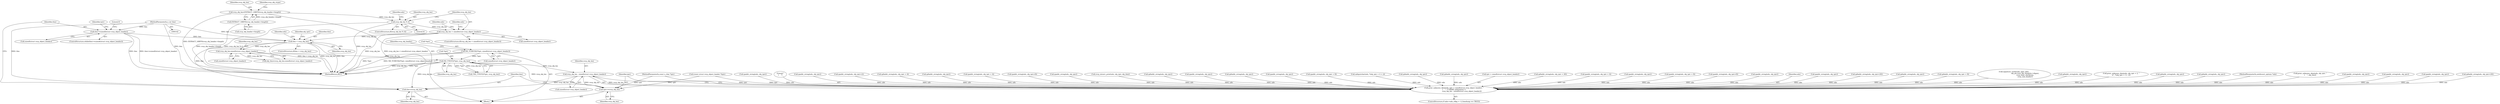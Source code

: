 digraph "0_tcpdump_3c8a2b0e91d8d8947e89384dacf6b54673083e71@API" {
"1003352" [label="(Call,rsvp_obj_len - sizeof(struct rsvp_object_header))"];
"1000326" [label="(Call,ND_TTEST2(*tptr, rsvp_obj_len))"];
"1000175" [label="(Call,ND_TCHECK2(*tptr, sizeof(struct rsvp_object_header)))"];
"1000320" [label="(Call,rsvp_obj_len-sizeof(struct rsvp_object_header))"];
"1000299" [label="(Call,tlen < rsvp_obj_len)"];
"1000170" [label="(Call,tlen>=sizeof(struct rsvp_object_header))"];
"1000148" [label="(MethodParameterIn,u_int tlen)"];
"1000213" [label="(Call,rsvp_obj_len < sizeof(struct rsvp_object_header))"];
"1000197" [label="(Call,rsvp_obj_len % 4)"];
"1000185" [label="(Call,rsvp_obj_len=EXTRACT_16BITS(rsvp_obj_header->length))"];
"1000187" [label="(Call,EXTRACT_16BITS(rsvp_obj_header->length))"];
"1003345" [label="(Call,print_unknown_data(ndo, tptr + sizeof(struct rsvp_object_header), \"\n\t    \", /* FIXME indentation */\n                               rsvp_obj_len - sizeof(struct rsvp_object_header)))"];
"1003356" [label="(Call,tptr+=rsvp_obj_len)"];
"1003359" [label="(Call,tlen-=rsvp_obj_len)"];
"1000326" [label="(Call,ND_TTEST2(*tptr, rsvp_obj_len))"];
"1003388" [label="(MethodReturn,RET)"];
"1000909" [label="(Call,ip6addr_string(ndo, obj_tptr))"];
"1003347" [label="(Call,tptr + sizeof(struct rsvp_object_header))"];
"1000199" [label="(Literal,4)"];
"1000469" [label="(Call,ip6addr_string(ndo, obj_tptr + 20))"];
"1000197" [label="(Call,rsvp_obj_len % 4)"];
"1002577" [label="(Call,ipaddr_string(ndo, obj_tptr + 4))"];
"1000298" [label="(ControlStructure,if(tlen < rsvp_obj_len))"];
"1000176" [label="(Call,*tptr)"];
"1000187" [label="(Call,EXTRACT_16BITS(rsvp_obj_header->length))"];
"1002312" [label="(Call,ipaddr_string(ndo, obj_tptr))"];
"1000577" [label="(Call,ipaddr_string(ndo, obj_tptr + 8))"];
"1001023" [label="(Call,ipaddr_string(ndo, obj_tptr+8))"];
"1000175" [label="(Call,ND_TCHECK2(*tptr, sizeof(struct rsvp_object_header)))"];
"1000313" [label="(Identifier,obj_tptr)"];
"1003361" [label="(Identifier,rsvp_obj_len)"];
"1003352" [label="(Call,rsvp_obj_len - sizeof(struct rsvp_object_header))"];
"1000188" [label="(Call,rsvp_obj_header->length)"];
"1000614" [label="(Call,ipaddr_string(ndo, obj_tptr))"];
"1003346" [label="(Identifier,ndo)"];
"1000361" [label="(Call,ipaddr_string(ndo, obj_tptr))"];
"1002280" [label="(Call,ip6addr_string(ndo, obj_tptr+20))"];
"1002179" [label="(Call,ip6addr_string(ndo, obj_tptr))"];
"1000504" [label="(Call,ip6addr_string(ndo, obj_tptr + 8))"];
"1003077" [label="(Call,signature_verify(ndo, pptr, plen,\n                                            obj_ptr.rsvp_obj_integrity->digest,\n                                            rsvp_clear_checksum,\n                                            rsvp_com_header))"];
"1000182" [label="(Call,(const struct rsvp_object_header *)tptr)"];
"1003359" [label="(Call,tlen-=rsvp_obj_len)"];
"1001957" [label="(Call,ip6addr_string(ndo, obj_tptr))"];
"1000212" [label="(ControlStructure,if(rsvp_obj_len < sizeof(struct rsvp_object_header)))"];
"1000174" [label="(Block,)"];
"1000236" [label="(Identifier,ndo)"];
"1000178" [label="(Call,sizeof(struct rsvp_object_header))"];
"1000322" [label="(Call,sizeof(struct rsvp_object_header))"];
"1002874" [label="(Call,print_unknown_data(ndo, obj_tptr + 2, \"\n\t\t\", *(obj_tptr + 1) - 2))"];
"1003353" [label="(Identifier,rsvp_obj_len)"];
"1002746" [label="(Call,ip6addr_string(ndo, obj_tptr))"];
"1000172" [label="(Call,sizeof(struct rsvp_object_header))"];
"1003360" [label="(Identifier,tlen)"];
"1000642" [label="(Call,ip6addr_string(ndo, obj_tptr))"];
"1000329" [label="(Identifier,rsvp_obj_len)"];
"1000169" [label="(ControlStructure,while(tlen>=sizeof(struct rsvp_object_header)))"];
"1000143" [label="(MethodParameterIn,netdissect_options *ndo)"];
"1003329" [label="(Call,print_unknown_data(ndo, obj_tptr, \"\n\t    \", obj_tlen))"];
"1003278" [label="(Call,ipaddr_string(ndo, obj_tptr))"];
"1002239" [label="(Call,ipaddr_string(ndo, obj_tptr))"];
"1002656" [label="(Call,ipaddr_string(ndo, obj_tptr))"];
"1000950" [label="(Call,ip6addr_string(ndo, obj_tptr+20))"];
"1000299" [label="(Call,tlen < rsvp_obj_len)"];
"1002149" [label="(Call,ipaddr_string(ndo, obj_tptr))"];
"1003351" [label="(Literal,\"\n\t    \")"];
"1003358" [label="(Identifier,rsvp_obj_len)"];
"1000325" [label="(Call,!ND_TTEST2(*tptr, rsvp_obj_len))"];
"1000982" [label="(Call,ipaddr_string(ndo, obj_tptr))"];
"1001403" [label="(Call,ipaddr_string(ndo, obj_tptr+2))"];
"1003363" [label="(Literal,0)"];
"1000300" [label="(Identifier,tlen)"];
"1001788" [label="(Call,ip6addr_string(ndo, obj_tptr + 4))"];
"1000186" [label="(Identifier,rsvp_obj_len)"];
"1000408" [label="(Call,ip6addr_string(ndo, obj_tptr))"];
"1000320" [label="(Call,rsvp_obj_len-sizeof(struct rsvp_object_header))"];
"1001767" [label="(Call,ipaddr_string(ndo, obj_tptr + 4))"];
"1002353" [label="(Call,ipaddr_string(ndo, obj_tptr+8))"];
"1000198" [label="(Identifier,rsvp_obj_len)"];
"1003357" [label="(Identifier,tptr)"];
"1000192" [label="(Identifier,rsvp_obj_ctype)"];
"1003356" [label="(Call,tptr+=rsvp_obj_len)"];
"1000214" [label="(Identifier,rsvp_obj_len)"];
"1000185" [label="(Call,rsvp_obj_len=EXTRACT_16BITS(rsvp_obj_header->length))"];
"1000203" [label="(Identifier,ndo)"];
"1000177" [label="(Identifier,tptr)"];
"1000171" [label="(Identifier,tlen)"];
"1000146" [label="(MethodParameterIn,const u_char *tptr)"];
"1000305" [label="(Identifier,ndo)"];
"1001921" [label="(Call,ipaddr_string(ndo, obj_tptr))"];
"1000327" [label="(Call,*tptr)"];
"1003345" [label="(Call,print_unknown_data(ndo, tptr + sizeof(struct rsvp_object_header), \"\n\t    \", /* FIXME indentation */\n                               rsvp_obj_len - sizeof(struct rsvp_object_header)))"];
"1000220" [label="(Identifier,ndo)"];
"1002105" [label="(Call,rsvp_intserv_print(ndo, obj_tptr, obj_tlen))"];
"1000170" [label="(Call,tlen>=sizeof(struct rsvp_object_header))"];
"1003303" [label="(Call,ip6addr_string(ndo, obj_tptr))"];
"1000196" [label="(ControlStructure,if(rsvp_obj_len % 4))"];
"1003335" [label="(ControlStructure,if (ndo->ndo_vflag > 1 || hexdump == TRUE))"];
"1000213" [label="(Call,rsvp_obj_len < sizeof(struct rsvp_object_header))"];
"1000879" [label="(Call,ipaddr_string(ndo, obj_tptr))"];
"1000301" [label="(Identifier,rsvp_obj_len)"];
"1000318" [label="(Call,obj_tlen=rsvp_obj_len-sizeof(struct rsvp_object_header))"];
"1000707" [label="(Call,ip6addr_string(ndo, obj_tptr))"];
"1000679" [label="(Call,ipaddr_string(ndo, obj_tptr))"];
"1000540" [label="(Call,ipaddr_string(ndo, obj_tptr + 8))"];
"1001612" [label="(Call,safeputchar(ndo, *(obj_tptr + 4 + i)))"];
"1002209" [label="(Call,ip6addr_string(ndo, obj_tptr))"];
"1003354" [label="(Call,sizeof(struct rsvp_object_header))"];
"1000181" [label="(Identifier,rsvp_obj_header)"];
"1000321" [label="(Identifier,rsvp_obj_len)"];
"1000148" [label="(MethodParameterIn,u_int tlen)"];
"1000215" [label="(Call,sizeof(struct rsvp_object_header))"];
"1003352" -> "1003345"  [label="AST: "];
"1003352" -> "1003354"  [label="CFG: "];
"1003353" -> "1003352"  [label="AST: "];
"1003354" -> "1003352"  [label="AST: "];
"1003345" -> "1003352"  [label="CFG: "];
"1003352" -> "1003345"  [label="DDG: rsvp_obj_len"];
"1000326" -> "1003352"  [label="DDG: rsvp_obj_len"];
"1003352" -> "1003356"  [label="DDG: rsvp_obj_len"];
"1003352" -> "1003359"  [label="DDG: rsvp_obj_len"];
"1000326" -> "1000325"  [label="AST: "];
"1000326" -> "1000329"  [label="CFG: "];
"1000327" -> "1000326"  [label="AST: "];
"1000329" -> "1000326"  [label="AST: "];
"1000325" -> "1000326"  [label="CFG: "];
"1000326" -> "1003388"  [label="DDG: rsvp_obj_len"];
"1000326" -> "1003388"  [label="DDG: *tptr"];
"1000326" -> "1000325"  [label="DDG: *tptr"];
"1000326" -> "1000325"  [label="DDG: rsvp_obj_len"];
"1000175" -> "1000326"  [label="DDG: *tptr"];
"1000320" -> "1000326"  [label="DDG: rsvp_obj_len"];
"1000326" -> "1003356"  [label="DDG: rsvp_obj_len"];
"1000326" -> "1003359"  [label="DDG: rsvp_obj_len"];
"1000175" -> "1000174"  [label="AST: "];
"1000175" -> "1000178"  [label="CFG: "];
"1000176" -> "1000175"  [label="AST: "];
"1000178" -> "1000175"  [label="AST: "];
"1000181" -> "1000175"  [label="CFG: "];
"1000175" -> "1003388"  [label="DDG: *tptr"];
"1000175" -> "1003388"  [label="DDG: ND_TCHECK2(*tptr, sizeof(struct rsvp_object_header))"];
"1000320" -> "1000318"  [label="AST: "];
"1000320" -> "1000322"  [label="CFG: "];
"1000321" -> "1000320"  [label="AST: "];
"1000322" -> "1000320"  [label="AST: "];
"1000318" -> "1000320"  [label="CFG: "];
"1000320" -> "1000318"  [label="DDG: rsvp_obj_len"];
"1000299" -> "1000320"  [label="DDG: rsvp_obj_len"];
"1000299" -> "1000298"  [label="AST: "];
"1000299" -> "1000301"  [label="CFG: "];
"1000300" -> "1000299"  [label="AST: "];
"1000301" -> "1000299"  [label="AST: "];
"1000305" -> "1000299"  [label="CFG: "];
"1000313" -> "1000299"  [label="CFG: "];
"1000299" -> "1003388"  [label="DDG: tlen < rsvp_obj_len"];
"1000299" -> "1003388"  [label="DDG: rsvp_obj_len"];
"1000299" -> "1003388"  [label="DDG: tlen"];
"1000170" -> "1000299"  [label="DDG: tlen"];
"1000148" -> "1000299"  [label="DDG: tlen"];
"1000213" -> "1000299"  [label="DDG: rsvp_obj_len"];
"1000299" -> "1003359"  [label="DDG: tlen"];
"1000170" -> "1000169"  [label="AST: "];
"1000170" -> "1000172"  [label="CFG: "];
"1000171" -> "1000170"  [label="AST: "];
"1000172" -> "1000170"  [label="AST: "];
"1000177" -> "1000170"  [label="CFG: "];
"1003363" -> "1000170"  [label="CFG: "];
"1000170" -> "1003388"  [label="DDG: tlen"];
"1000170" -> "1003388"  [label="DDG: tlen>=sizeof(struct rsvp_object_header)"];
"1000148" -> "1000170"  [label="DDG: tlen"];
"1000148" -> "1000142"  [label="AST: "];
"1000148" -> "1003388"  [label="DDG: tlen"];
"1000148" -> "1003359"  [label="DDG: tlen"];
"1000213" -> "1000212"  [label="AST: "];
"1000213" -> "1000215"  [label="CFG: "];
"1000214" -> "1000213"  [label="AST: "];
"1000215" -> "1000213"  [label="AST: "];
"1000220" -> "1000213"  [label="CFG: "];
"1000236" -> "1000213"  [label="CFG: "];
"1000213" -> "1003388"  [label="DDG: rsvp_obj_len"];
"1000213" -> "1003388"  [label="DDG: rsvp_obj_len < sizeof(struct rsvp_object_header)"];
"1000197" -> "1000213"  [label="DDG: rsvp_obj_len"];
"1000197" -> "1000196"  [label="AST: "];
"1000197" -> "1000199"  [label="CFG: "];
"1000198" -> "1000197"  [label="AST: "];
"1000199" -> "1000197"  [label="AST: "];
"1000203" -> "1000197"  [label="CFG: "];
"1000214" -> "1000197"  [label="CFG: "];
"1000197" -> "1003388"  [label="DDG: rsvp_obj_len % 4"];
"1000197" -> "1003388"  [label="DDG: rsvp_obj_len"];
"1000185" -> "1000197"  [label="DDG: rsvp_obj_len"];
"1000185" -> "1000174"  [label="AST: "];
"1000185" -> "1000187"  [label="CFG: "];
"1000186" -> "1000185"  [label="AST: "];
"1000187" -> "1000185"  [label="AST: "];
"1000192" -> "1000185"  [label="CFG: "];
"1000185" -> "1003388"  [label="DDG: EXTRACT_16BITS(rsvp_obj_header->length)"];
"1000187" -> "1000185"  [label="DDG: rsvp_obj_header->length"];
"1000187" -> "1000188"  [label="CFG: "];
"1000188" -> "1000187"  [label="AST: "];
"1000187" -> "1003388"  [label="DDG: rsvp_obj_header->length"];
"1003345" -> "1003335"  [label="AST: "];
"1003346" -> "1003345"  [label="AST: "];
"1003347" -> "1003345"  [label="AST: "];
"1003351" -> "1003345"  [label="AST: "];
"1003357" -> "1003345"  [label="CFG: "];
"1000642" -> "1003345"  [label="DDG: ndo"];
"1003303" -> "1003345"  [label="DDG: ndo"];
"1001023" -> "1003345"  [label="DDG: ndo"];
"1002179" -> "1003345"  [label="DDG: ndo"];
"1003329" -> "1003345"  [label="DDG: ndo"];
"1002105" -> "1003345"  [label="DDG: ndo"];
"1000408" -> "1003345"  [label="DDG: ndo"];
"1000679" -> "1003345"  [label="DDG: ndo"];
"1002239" -> "1003345"  [label="DDG: ndo"];
"1001403" -> "1003345"  [label="DDG: ndo"];
"1003278" -> "1003345"  [label="DDG: ndo"];
"1000614" -> "1003345"  [label="DDG: ndo"];
"1000982" -> "1003345"  [label="DDG: ndo"];
"1003077" -> "1003345"  [label="DDG: ndo"];
"1001612" -> "1003345"  [label="DDG: ndo"];
"1001921" -> "1003345"  [label="DDG: ndo"];
"1001957" -> "1003345"  [label="DDG: ndo"];
"1000707" -> "1003345"  [label="DDG: ndo"];
"1002353" -> "1003345"  [label="DDG: ndo"];
"1002746" -> "1003345"  [label="DDG: ndo"];
"1002280" -> "1003345"  [label="DDG: ndo"];
"1000577" -> "1003345"  [label="DDG: ndo"];
"1002209" -> "1003345"  [label="DDG: ndo"];
"1000950" -> "1003345"  [label="DDG: ndo"];
"1000909" -> "1003345"  [label="DDG: ndo"];
"1000504" -> "1003345"  [label="DDG: ndo"];
"1002149" -> "1003345"  [label="DDG: ndo"];
"1000361" -> "1003345"  [label="DDG: ndo"];
"1001767" -> "1003345"  [label="DDG: ndo"];
"1002312" -> "1003345"  [label="DDG: ndo"];
"1002874" -> "1003345"  [label="DDG: ndo"];
"1000879" -> "1003345"  [label="DDG: ndo"];
"1002656" -> "1003345"  [label="DDG: ndo"];
"1002577" -> "1003345"  [label="DDG: ndo"];
"1000469" -> "1003345"  [label="DDG: ndo"];
"1000540" -> "1003345"  [label="DDG: ndo"];
"1001788" -> "1003345"  [label="DDG: ndo"];
"1000143" -> "1003345"  [label="DDG: ndo"];
"1000146" -> "1003345"  [label="DDG: tptr"];
"1000182" -> "1003345"  [label="DDG: tptr"];
"1003356" -> "1000174"  [label="AST: "];
"1003356" -> "1003358"  [label="CFG: "];
"1003357" -> "1003356"  [label="AST: "];
"1003358" -> "1003356"  [label="AST: "];
"1003360" -> "1003356"  [label="CFG: "];
"1000146" -> "1003356"  [label="DDG: tptr"];
"1000182" -> "1003356"  [label="DDG: tptr"];
"1003359" -> "1000174"  [label="AST: "];
"1003359" -> "1003361"  [label="CFG: "];
"1003360" -> "1003359"  [label="AST: "];
"1003361" -> "1003359"  [label="AST: "];
"1000171" -> "1003359"  [label="CFG: "];
}
